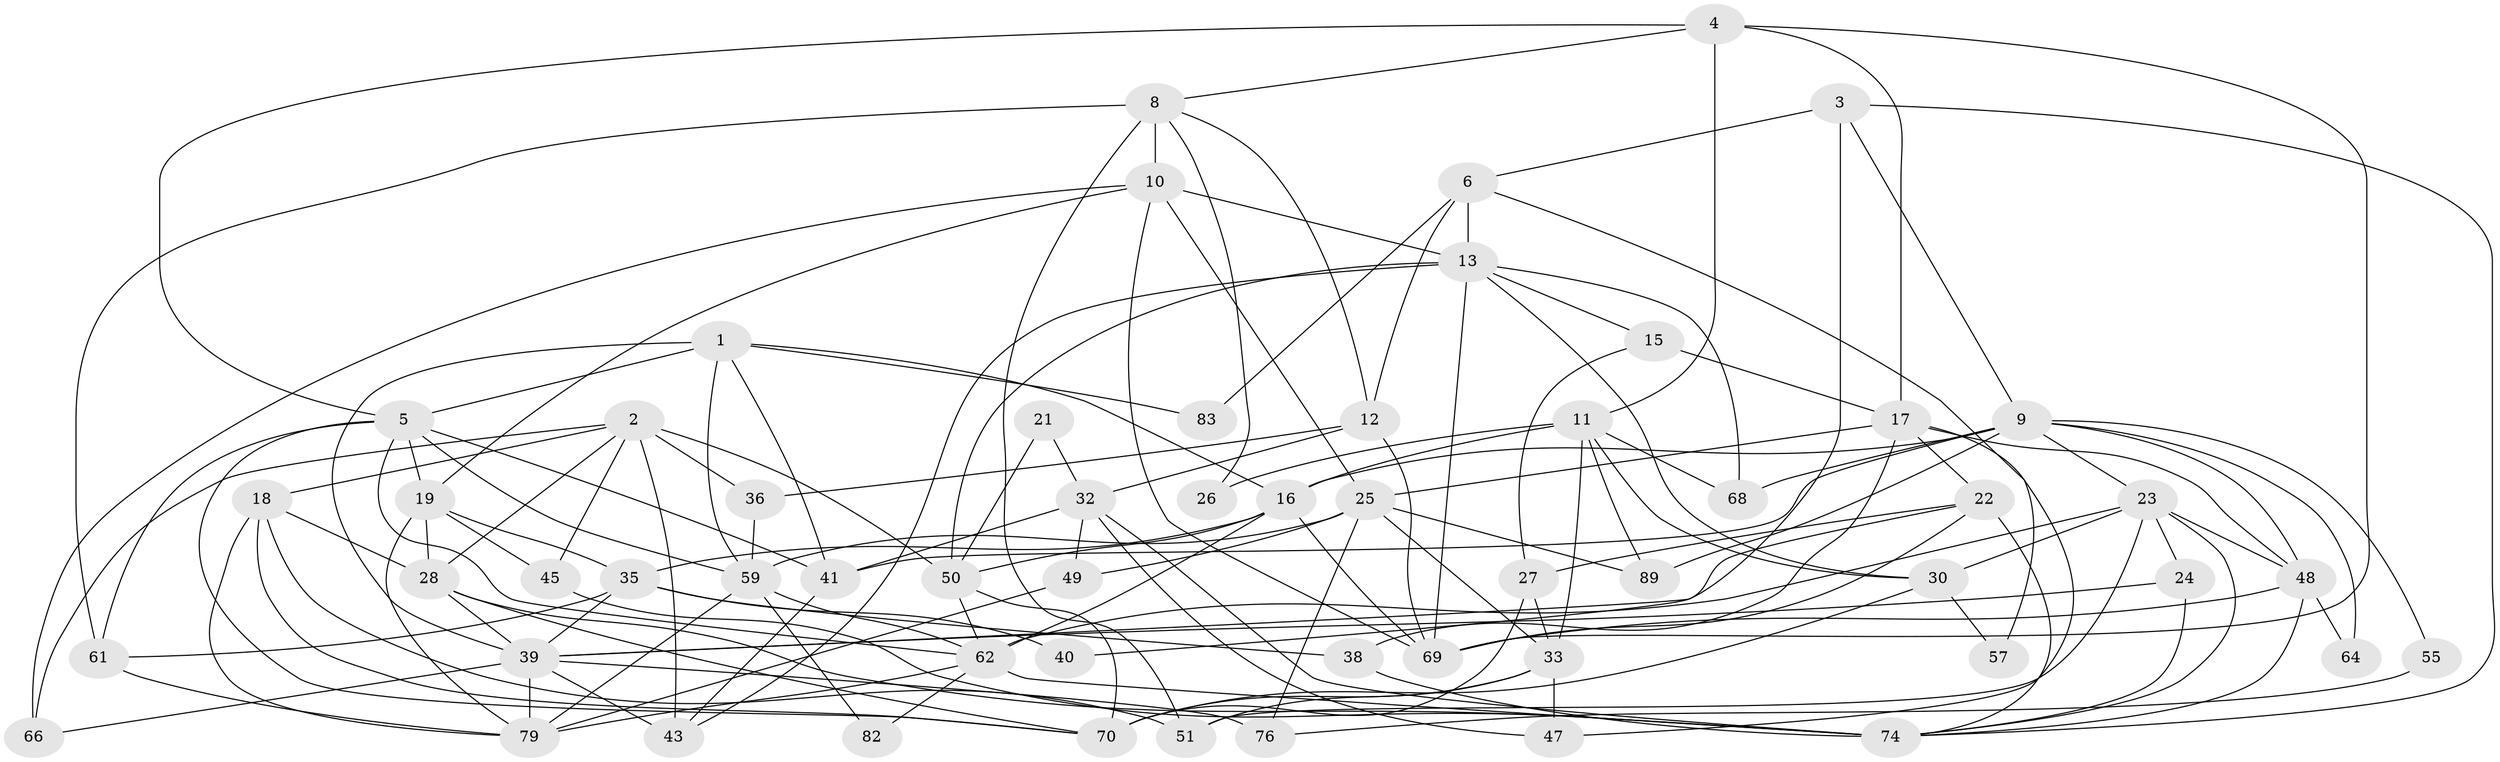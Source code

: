 // Generated by graph-tools (version 1.1) at 2025/23/03/03/25 07:23:56]
// undirected, 57 vertices, 143 edges
graph export_dot {
graph [start="1"]
  node [color=gray90,style=filled];
  1 [super="+7"];
  2 [super="+29"];
  3;
  4 [super="+42"];
  5 [super="+56"];
  6 [super="+78"];
  8 [super="+63"];
  9 [super="+81"];
  10 [super="+20"];
  11 [super="+44"];
  12 [super="+37"];
  13 [super="+14"];
  15;
  16 [super="+67"];
  17 [super="+52"];
  18 [super="+31"];
  19 [super="+72"];
  21;
  22 [super="+73"];
  23 [super="+90"];
  24;
  25 [super="+60"];
  26;
  27 [super="+53"];
  28 [super="+58"];
  30 [super="+88"];
  32 [super="+34"];
  33 [super="+46"];
  35 [super="+54"];
  36;
  38;
  39 [super="+71"];
  40;
  41 [super="+86"];
  43;
  45;
  47;
  48;
  49;
  50 [super="+77"];
  51;
  55;
  57;
  59 [super="+65"];
  61;
  62 [super="+80"];
  64;
  66;
  68;
  69 [super="+75"];
  70 [super="+85"];
  74 [super="+84"];
  76;
  79 [super="+87"];
  82;
  83;
  89;
  1 -- 5;
  1 -- 83;
  1 -- 39;
  1 -- 59;
  1 -- 16;
  1 -- 41;
  2 -- 28;
  2 -- 18;
  2 -- 43;
  2 -- 45;
  2 -- 36;
  2 -- 66;
  2 -- 50;
  3 -- 74;
  3 -- 6;
  3 -- 40;
  3 -- 9;
  4 -- 5;
  4 -- 17;
  4 -- 8;
  4 -- 11;
  4 -- 69;
  5 -- 59;
  5 -- 61;
  5 -- 70;
  5 -- 62;
  5 -- 19;
  5 -- 41;
  6 -- 83;
  6 -- 57;
  6 -- 12;
  6 -- 13;
  8 -- 10 [weight=2];
  8 -- 26;
  8 -- 51;
  8 -- 61;
  8 -- 12;
  9 -- 68;
  9 -- 16;
  9 -- 48;
  9 -- 55;
  9 -- 64;
  9 -- 89;
  9 -- 41;
  9 -- 23;
  10 -- 66;
  10 -- 69;
  10 -- 13;
  10 -- 19;
  10 -- 25;
  11 -- 33 [weight=2];
  11 -- 68;
  11 -- 16;
  11 -- 89;
  11 -- 26;
  11 -- 30;
  12 -- 69;
  12 -- 36;
  12 -- 32;
  13 -- 43;
  13 -- 30;
  13 -- 15;
  13 -- 69;
  13 -- 68;
  13 -- 50;
  15 -- 27;
  15 -- 17;
  16 -- 35;
  16 -- 50;
  16 -- 69;
  16 -- 62;
  17 -- 48;
  17 -- 47;
  17 -- 38;
  17 -- 25 [weight=2];
  17 -- 22;
  18 -- 51;
  18 -- 70;
  18 -- 79;
  18 -- 28;
  19 -- 45;
  19 -- 35;
  19 -- 79;
  19 -- 28;
  21 -- 32;
  21 -- 50;
  22 -- 39;
  22 -- 27;
  22 -- 74;
  22 -- 69;
  23 -- 51;
  23 -- 24;
  23 -- 30;
  23 -- 48;
  23 -- 74;
  23 -- 62;
  24 -- 74;
  24 -- 39;
  25 -- 76;
  25 -- 33;
  25 -- 89;
  25 -- 49;
  25 -- 59;
  27 -- 33;
  27 -- 70;
  28 -- 39;
  28 -- 74;
  28 -- 70;
  30 -- 57;
  30 -- 70;
  32 -- 49;
  32 -- 74;
  32 -- 47;
  32 -- 41;
  33 -- 51;
  33 -- 47;
  33 -- 70;
  35 -- 61;
  35 -- 40;
  35 -- 38;
  35 -- 39;
  36 -- 59;
  38 -- 74;
  39 -- 66;
  39 -- 43;
  39 -- 76;
  39 -- 79;
  41 -- 43;
  45 -- 74;
  48 -- 69;
  48 -- 64;
  48 -- 74;
  49 -- 79;
  50 -- 62;
  50 -- 70;
  55 -- 76;
  59 -- 62;
  59 -- 79;
  59 -- 82;
  61 -- 79;
  62 -- 74;
  62 -- 82;
  62 -- 79;
}
